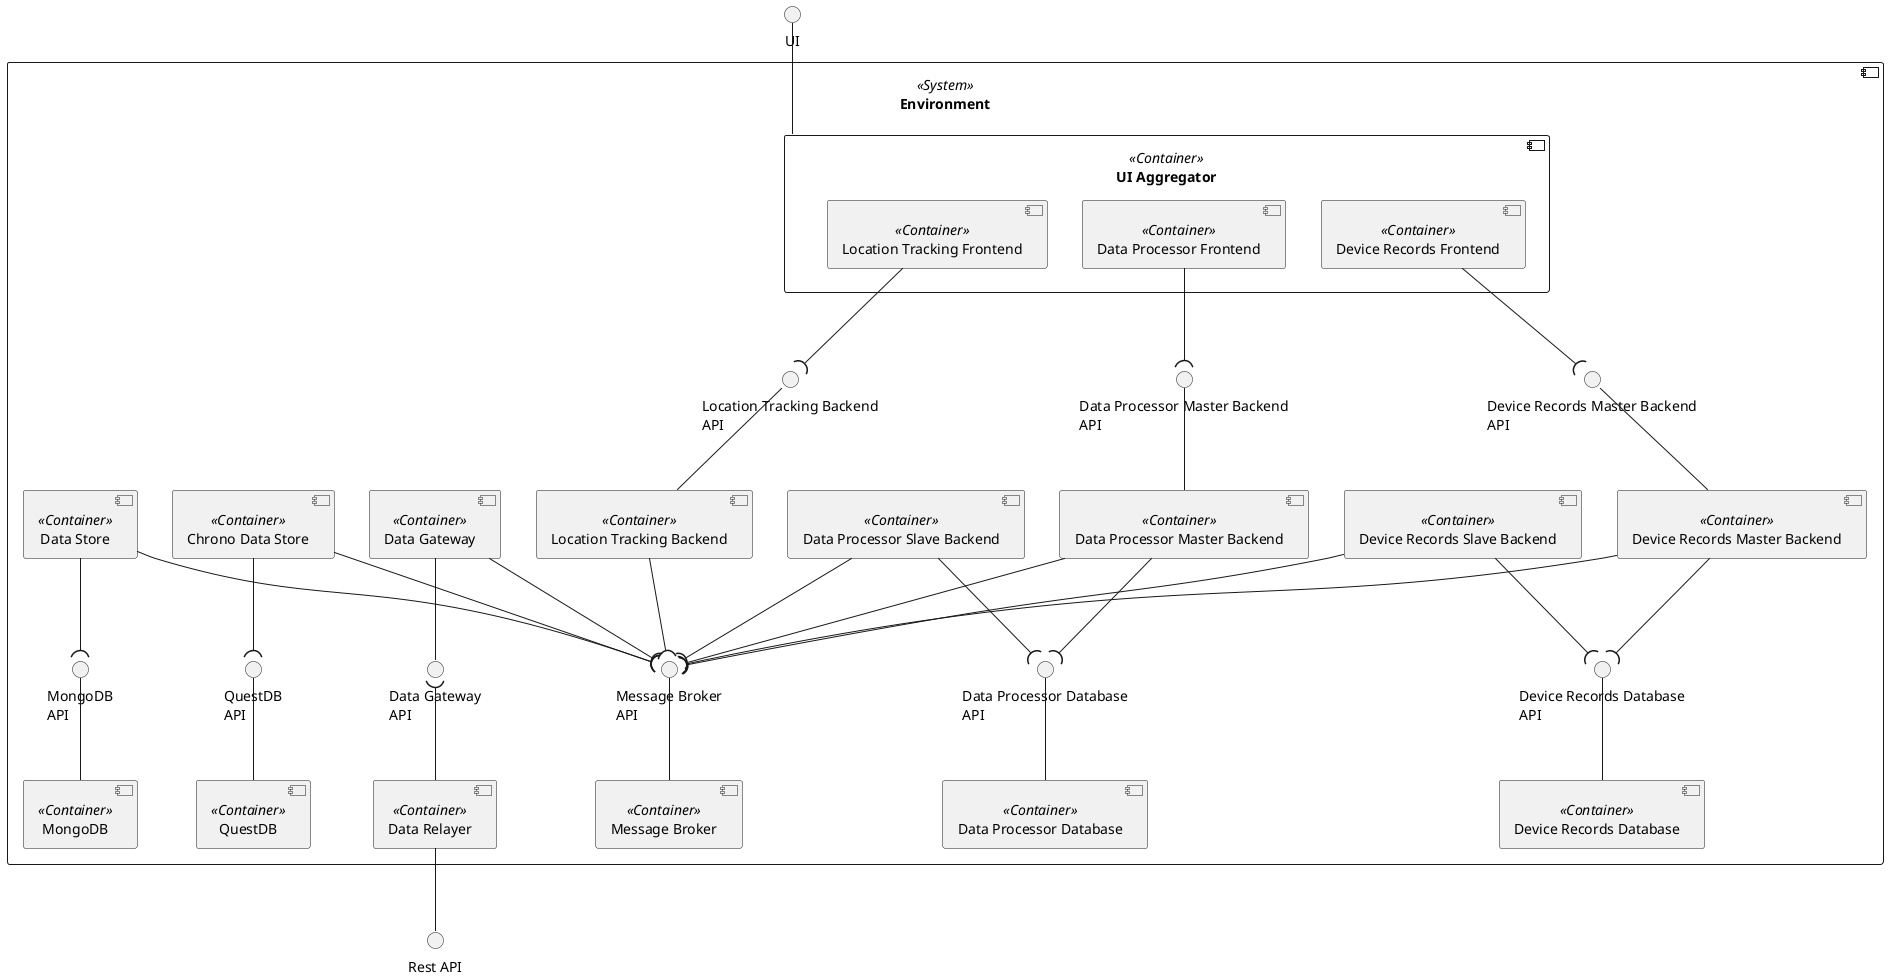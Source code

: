 @startuml logical-view-level2

skinparam Monochrome true
skinparam sequenceMessageAlign center
skinparam Shadowing false
skinparam componentStyle uml2
skinparam packageStyle rectangle

interface "UI" as UI

interface "Rest API" as IN_ENDPOINT

component "Environment" <<System>> {
    component "Message Broker" as MB <<Container>>
    component "Device Records Master Backend" as DRB <<Container>>
    component "Device Records Slave Backend" as DRSB <<Container>>
    component "Location Tracking Backend" as LTB <<Container>>
    component "Data Gateway" as DDG <<Container>>
    component "Data Relayer" as DR <<Container>>
    component "UI Aggregator" as UIAG <<Container>> {
        component "Device Records Frontend" as DRF <<Container>>
        component "Data Processor Frontend" as DPF <<Container>>
        component "Location Tracking Frontend" as LTF <<Container>>
    }
    component "Data Processor Slave Backend" as DPSB <<Container>>
    component "Data Processor Master Backend" as DPMB <<Container>>
    component "Device Records Database" as DRDB <<Container>>
    component "Data Processor Database" as DPDB <<Container>>
    component "Chrono Data Store" as CDS <<Container>>
    component "Data Store" as DS <<Container>>
    component "QuestDB" as QUESTDB <<Container>>
    component "MongoDB" as MONGODB <<Container>>

    interface "Message Broker\nAPI" as MB_API
    interface "Location Tracking Backend\nAPI" as LTB_API
    interface "Device Records Master Backend\nAPI" as DRB_API
    interface "Data Processor Master Backend\nAPI" as DPMB_API
    interface "Device Records Database\nAPI" as DRDB_API
    interface "Data Processor Database\nAPI" as DPDB_API
    interface "QuestDB\nAPI" as QUESTDB_API
    interface "MongoDB\nAPI" as MONGODB_API
    interface "Data Gateway\nAPI" as DDG_API

    CDS --( QUESTDB_API
    DS --( MONGODB_API
    DDG -- DDG_API
    DPMB_API -- DPMB
    DRB_API -- DRB
    MB_API -- MB
    DRDB_API -- DRDB
    DPDB_API -- DPDB
    LTB_API -- LTB
    UI -- UIAG
    MONGODB_API -- MONGODB
    QUESTDB_API -- QUESTDB
    DRB --( DRDB_API
    DRSB --( DRDB_API
    DPMB --( DPDB_API
    DPSB --( DPDB_API
    LTF --( LTB_API
    DPF --( DPMB_API
    DRF --( DRB_API

    CDS --( MB_API
    DS --( MB_API
    LTB --( MB_API
    DRB --( MB_API
    DPMB --( MB_API
    DRSB --( MB_API
    DPSB --( MB_API
    DDG --( MB_API

    DR -- IN_ENDPOINT
    DDG_API )-- DR
}

@enduml
